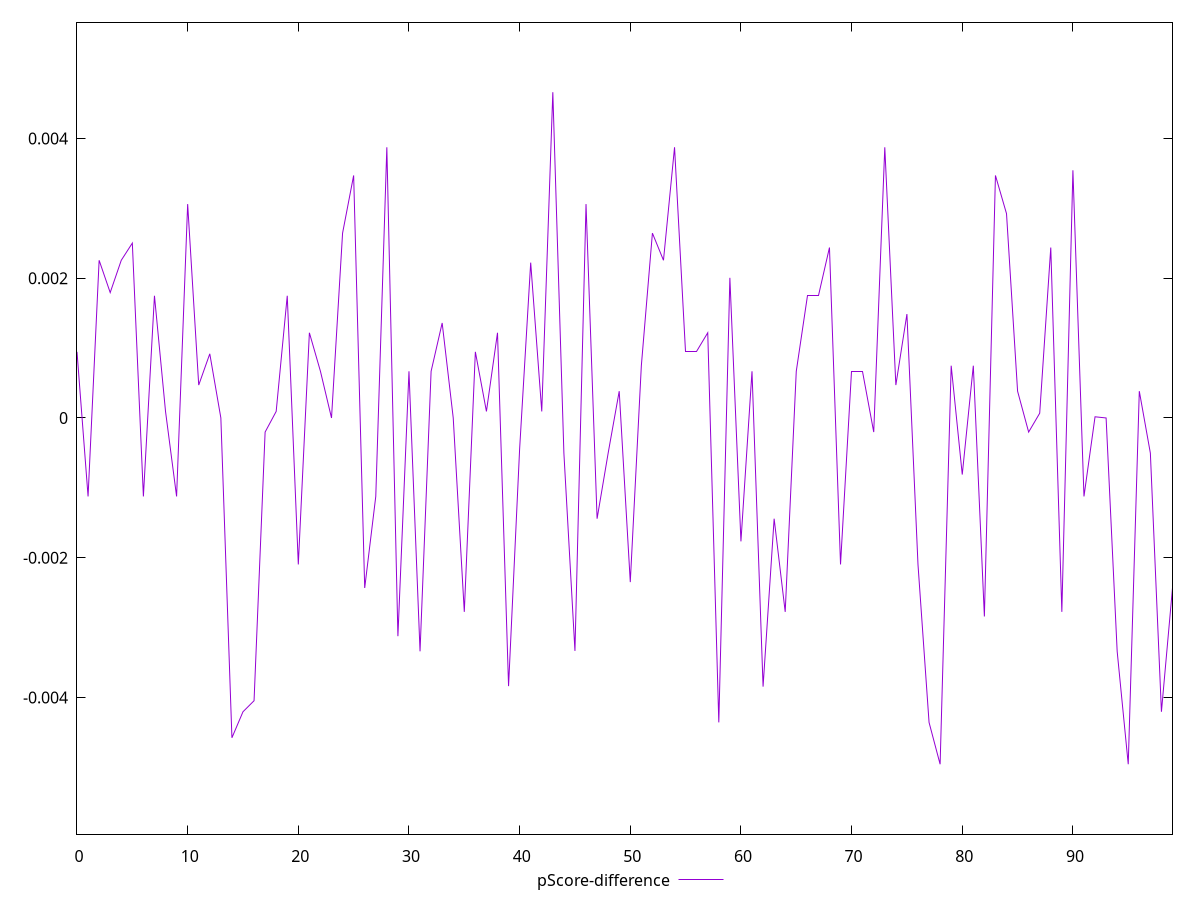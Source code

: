 reset

$pScoreDifference <<EOF
0 0.0009458736013542302
1 -0.0011227889720677453
2 0.0022558581456940674
3 0.0017937317600302816
4 0.0022558581456939564
5 0.0025016364489318654
6 -0.0011227889720677453
7 0.001748215237071915
8 0.0000934683498565736
9 -0.0011227889720677453
10 0.003060053637794047
11 0.00047053485779768867
12 0.0009179478950063213
13 0
14 -0.00457584901626773
15 -0.004203422427306203
16 -0.004045541527840202
17 -0.00020197917241771002
18 0.00009346834985646257
19 0.001748215237071915
20 -0.0020960465046746535
21 0.0012188284592458132
22 0.0006673555235382489
23 0
24 0.0026442363466058216
25 0.003469606581543383
26 -0.002432278121305087
27 -0.0011227889720677453
28 0.00387291554960556
29 -0.0031226499016276943
30 0.0006673555235382489
31 -0.003339082810995264
32 0.0006673555235383599
33 0.0013590082349761445
34 0
35 -0.0027744690897684166
36 0.0009458736013542302
37 0.0000934683498565736
38 0.0012188284592458132
39 -0.0038370983929274516
40 -0.0004434084185508391
41 0.002222135241986667
42 0.00009346834985668462
43 0.004660887594568841
44 -0.0005031467585161487
45 -0.003332639551823391
46 0.003060053637794269
47 -0.0014413347338175786
48 -0.0005031467585161487
49 0.0003832336614261189
50 -0.0023481285716973055
51 0.0007478784651513415
52 0.0026442363466059327
53 0.0022558581456939564
54 0.003872915549605782
55 0.0009458736013542302
56 0.0009458736013542302
57 0.0012188284592458132
58 -0.004355862049517212
59 0.002004732732423742
60 -0.0017657428228098349
61 0.0006673555235382489
62 -0.00384424056065924
63 -0.0014413347338178006
64 -0.0027744690897684166
65 0.0006673555235383599
66 0.001748215237071804
67 0.001748215237071804
68 0.002438366012563753
69 -0.0020960465046748755
70 0.0006673555235383599
71 0.0006673555235383599
72 -0.00020197917241782104
73 0.00387291554960556
74 0.0004705348577977997
75 0.0014862615555930603
76 -0.0020960465046748755
77 -0.004355862049517212
78 -0.004954404027099013
79 0.0007478784651513415
80 -0.000810071349692465
81 0.0007477926418020253
82 -0.002840381519409463
83 0.003469606581543383
84 0.002923163238857107
85 0.00038323366142622994
86 -0.00020197917241771002
87 0.00006811423369479375
88 0.002438366012563753
89 -0.0027744690897684166
90 0.0035434397538520734
91 -0.0011227889720677453
92 0.000016754125827356248
93 0
94 -0.003339082810994931
95 -0.004954404027099124
96 0.00038323366142622994
97 -0.0005031467585161487
98 -0.004203422427306203
99 -0.002432278121305087
EOF

set key outside below
set xrange [0:99]
set yrange [-0.005954404027099124:0.005660887594568841]
set trange [-0.005954404027099124:0.005660887594568841]
set terminal svg size 640, 500 enhanced background rgb 'white'
set output "report_00009_2021-02-08T22-37-41.559Z/total-blocking-time/samples/pages+cached+noadtech+nomedia/pScore-difference/values.svg"

plot $pScoreDifference title "pScore-difference" with line

reset
